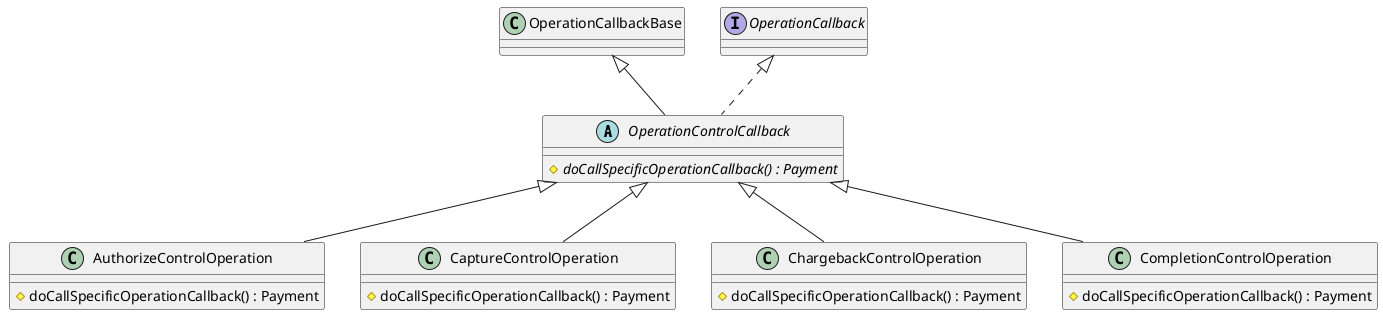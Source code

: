 @startuml

abstract class OperationControlCallback extends OperationCallbackBase implements OperationCallback {

    # {abstract} doCallSpecificOperationCallback() : Payment
}

class AuthorizeControlOperation extends OperationControlCallback {

    # doCallSpecificOperationCallback() : Payment
}

class CaptureControlOperation extends OperationControlCallback {

    # doCallSpecificOperationCallback() : Payment
}

class ChargebackControlOperation extends OperationControlCallback {

    # doCallSpecificOperationCallback() : Payment
}

class CompletionControlOperation extends OperationControlCallback {

    # doCallSpecificOperationCallback() : Payment
}

@enduml
